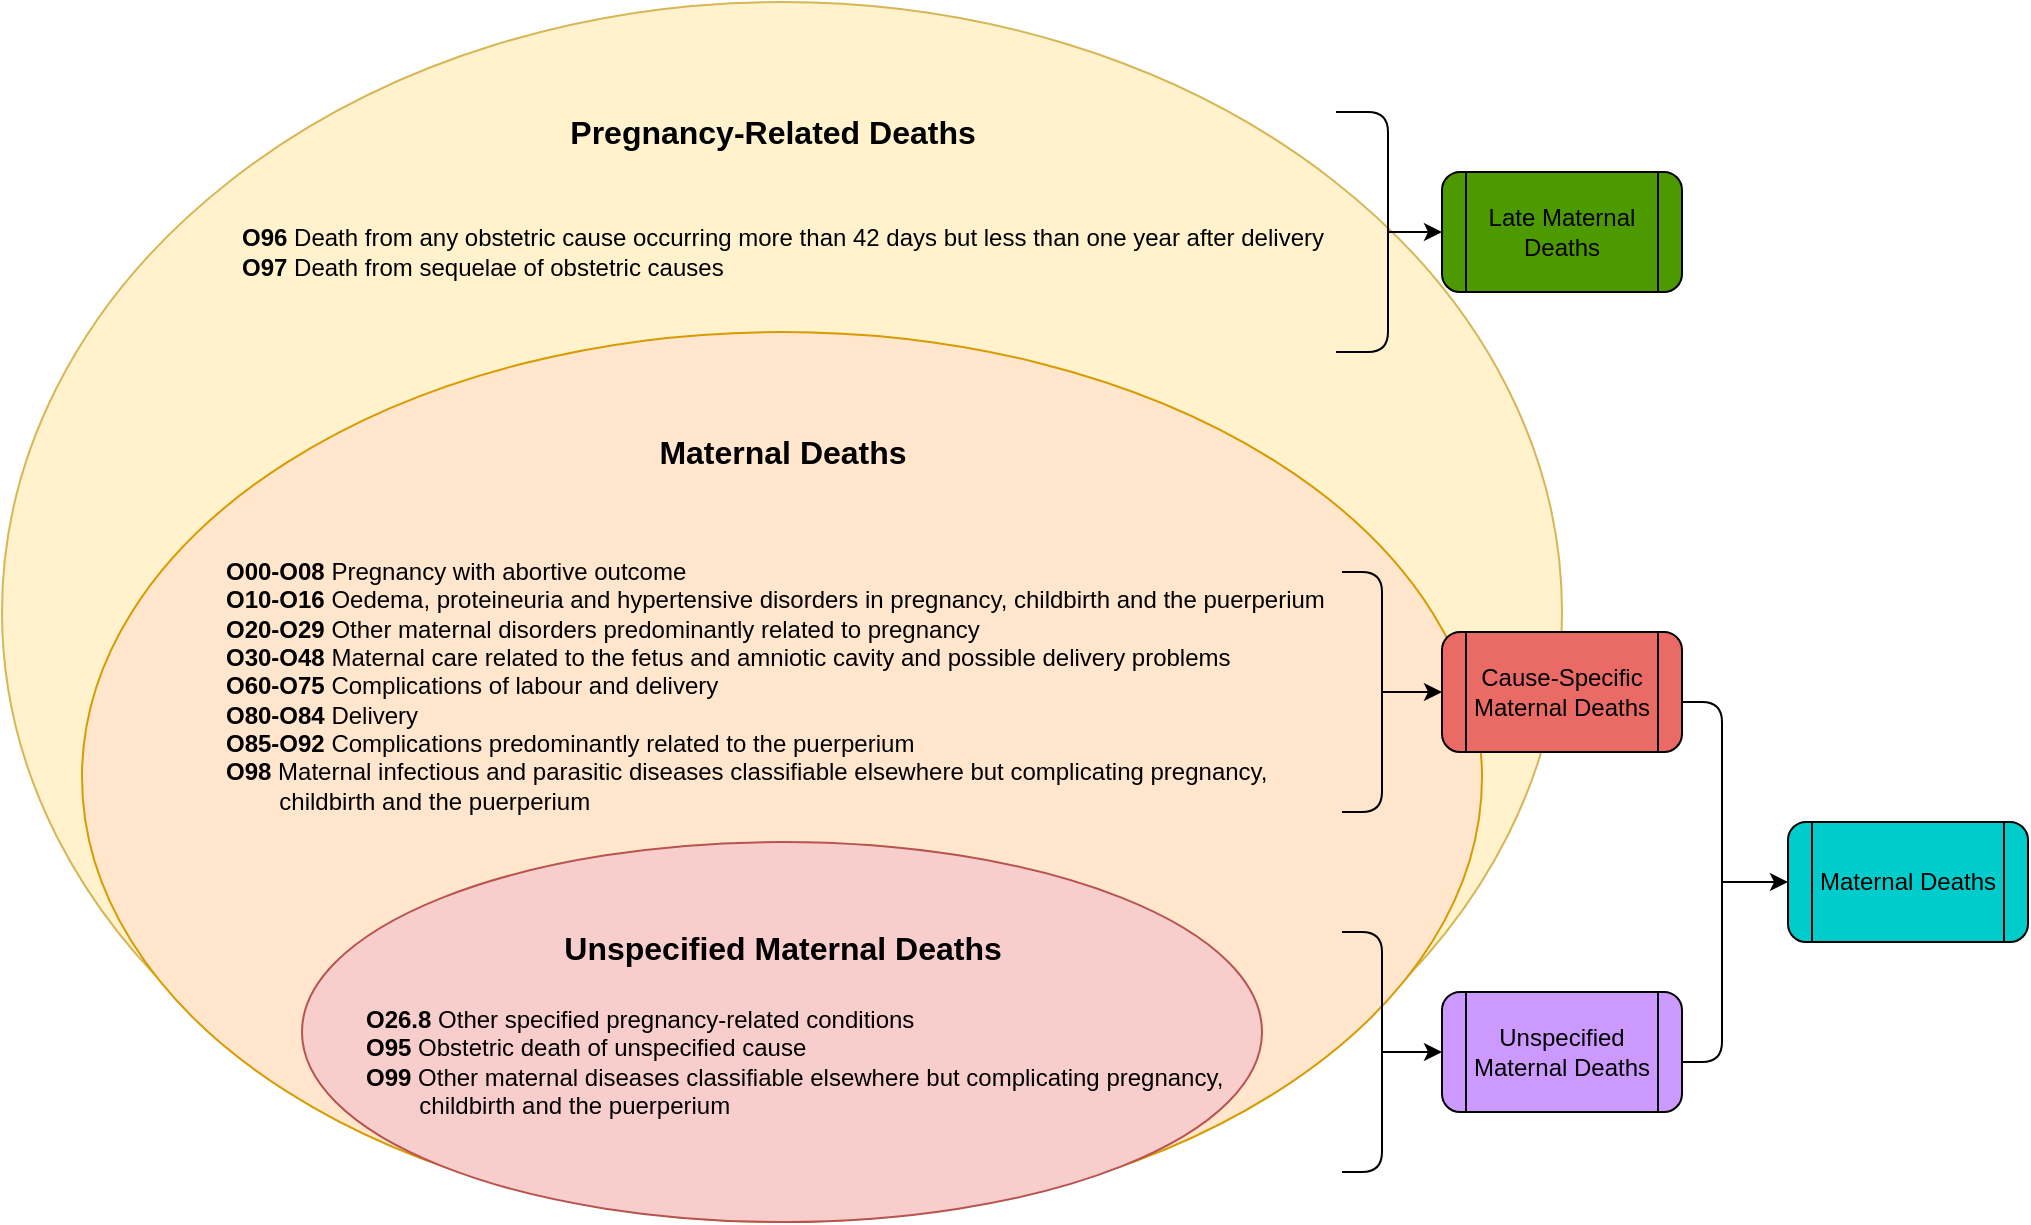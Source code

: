 <mxfile version="21.6.5" type="device">
  <diagram name="Page-1" id="_L1hR86C_RX8YBDcgZMw">
    <mxGraphModel dx="1829" dy="735" grid="1" gridSize="10" guides="1" tooltips="1" connect="1" arrows="1" fold="1" page="1" pageScale="1" pageWidth="827" pageHeight="1169" math="0" shadow="0">
      <root>
        <mxCell id="0" />
        <mxCell id="1" parent="0" />
        <mxCell id="9bFKJf7jt7tsK9c-KYOL-1" value="" style="ellipse;whiteSpace=wrap;html=1;fillColor=#fff2cc;strokeColor=#d6b656;" parent="1" vertex="1">
          <mxGeometry x="-803" y="150" width="780" height="610" as="geometry" />
        </mxCell>
        <mxCell id="_Ruu2yCZ05jIw62aEe82-5" value="&lt;b&gt;O96&lt;/b&gt; Death from any obstetric cause occurring more than&amp;nbsp;&lt;span style=&quot;background-color: initial;&quot;&gt;42 days&amp;nbsp;&lt;/span&gt;&lt;span style=&quot;background-color: initial; text-align: left;&quot;&gt;but less than one year after delivery&lt;br&gt;&lt;/span&gt;&lt;div style=&quot;text-align: left;&quot;&gt;&lt;span style=&quot;background-color: initial;&quot;&gt;&lt;b&gt;O97&lt;/b&gt; Death from sequelae of obstetric causes&lt;/span&gt;&lt;/div&gt;" style="text;html=1;align=center;verticalAlign=middle;resizable=0;points=[];autosize=1;strokeColor=none;fillColor=none;" parent="1" vertex="1">
          <mxGeometry x="-693" y="255" width="560" height="40" as="geometry" />
        </mxCell>
        <mxCell id="9bFKJf7jt7tsK9c-KYOL-2" value="&lt;b&gt;&lt;font style=&quot;font-size: 16px;&quot;&gt;Pregnancy-Related Deaths&lt;/font&gt;&lt;/b&gt;" style="text;html=1;align=center;verticalAlign=middle;resizable=0;points=[];autosize=1;strokeColor=none;fillColor=none;" parent="1" vertex="1">
          <mxGeometry x="-533" y="200" width="230" height="30" as="geometry" />
        </mxCell>
        <mxCell id="9bFKJf7jt7tsK9c-KYOL-3" value="" style="ellipse;whiteSpace=wrap;html=1;fillColor=#ffe6cc;strokeColor=#d79b00;" parent="1" vertex="1">
          <mxGeometry x="-763" y="315" width="700" height="445" as="geometry" />
        </mxCell>
        <mxCell id="_Ruu2yCZ05jIw62aEe82-6" value="&lt;b&gt;O00-O08&lt;/b&gt; Pregnancy with abortive outcome&lt;br&gt;&lt;b&gt;O10-O16&lt;/b&gt; Oedema, proteineuria and hypertensive disorders in pregnancy, childbirth and the puerperium&lt;br&gt;&lt;b&gt;O20-O29 &lt;/b&gt;Other maternal disorders predominantly related to pregnancy&amp;nbsp;&lt;br&gt;&lt;b&gt;O30-O48&lt;/b&gt; Maternal care related to the fetus and amniotic cavity and possible delivery problems&lt;br&gt;&lt;b&gt;O60-O75&lt;/b&gt; Complications of labour and delivery&lt;br&gt;&lt;b&gt;O80-O84&lt;/b&gt; Delivery&lt;br&gt;&lt;b&gt;O85-O92 &lt;/b&gt;Complications predominantly related to the puerperium&lt;br&gt;&lt;b&gt;O98&lt;/b&gt; Maternal infectious and parasitic diseases classifiable elsewhere but complicating pregnancy,&amp;nbsp;&lt;br&gt;&lt;span style=&quot;white-space: pre;&quot;&gt;&#x9;&lt;/span&gt;childbirth and the puerperium" style="text;html=1;align=left;verticalAlign=middle;resizable=0;points=[];autosize=1;strokeColor=none;fillColor=none;" parent="1" vertex="1">
          <mxGeometry x="-693" y="422" width="570" height="140" as="geometry" />
        </mxCell>
        <mxCell id="9bFKJf7jt7tsK9c-KYOL-5" value="" style="ellipse;whiteSpace=wrap;html=1;fillColor=#f8cecc;strokeColor=#b85450;" parent="1" vertex="1">
          <mxGeometry x="-653" y="570" width="480" height="190" as="geometry" />
        </mxCell>
        <mxCell id="9bFKJf7jt7tsK9c-KYOL-4" value="&lt;b&gt;&lt;font style=&quot;font-size: 16px;&quot;&gt;Maternal Deaths&lt;/font&gt;&lt;/b&gt;" style="text;html=1;align=center;verticalAlign=middle;resizable=0;points=[];autosize=1;strokeColor=none;fillColor=none;" parent="1" vertex="1">
          <mxGeometry x="-488" y="360" width="150" height="30" as="geometry" />
        </mxCell>
        <mxCell id="_Ruu2yCZ05jIw62aEe82-8" value="&lt;b&gt;O26.8 &lt;/b&gt;Other specified pregnancy-related conditions&lt;br&gt;&lt;div style=&quot;&quot;&gt;&lt;b style=&quot;border-color: var(--border-color);&quot;&gt;O95&amp;nbsp;&lt;/b&gt;Obstetric death of unspecified cause&lt;br style=&quot;border-color: var(--border-color);&quot;&gt;&lt;/div&gt;&lt;div style=&quot;&quot;&gt;&lt;b&gt;O99&lt;/b&gt; Other maternal diseases classifiable elsewhere but complicating pregnancy,&amp;nbsp;&lt;/div&gt;&lt;div style=&quot;&quot;&gt;&lt;span style=&quot;background-color: initial;&quot;&gt;&lt;span style=&quot;&quot;&gt;&lt;span style=&quot;white-space: pre;&quot;&gt;&amp;nbsp;&amp;nbsp;&amp;nbsp;&amp;nbsp;    &lt;/span&gt;&lt;/span&gt;childbirth and the&amp;nbsp;&lt;/span&gt;&lt;span style=&quot;background-color: initial;&quot;&gt;puerperium&lt;/span&gt;&lt;/div&gt;" style="text;html=1;align=left;verticalAlign=middle;resizable=0;points=[];autosize=1;strokeColor=none;fillColor=none;" parent="1" vertex="1">
          <mxGeometry x="-623" y="645" width="460" height="70" as="geometry" />
        </mxCell>
        <mxCell id="9bFKJf7jt7tsK9c-KYOL-6" value="&lt;span style=&quot;font-size: 16px;&quot;&gt;&lt;b&gt;Unspecified Maternal Deaths&lt;/b&gt;&lt;/span&gt;" style="text;html=1;align=center;verticalAlign=middle;resizable=0;points=[];autosize=1;strokeColor=none;fillColor=none;" parent="1" vertex="1">
          <mxGeometry x="-533" y="608" width="240" height="30" as="geometry" />
        </mxCell>
        <mxCell id="mP0duVOM92CfklTS1lpr-3" value="" style="edgeStyle=orthogonalEdgeStyle;rounded=0;orthogonalLoop=1;jettySize=auto;html=1;" parent="1" source="mP0duVOM92CfklTS1lpr-1" target="mP0duVOM92CfklTS1lpr-2" edge="1">
          <mxGeometry relative="1" as="geometry" />
        </mxCell>
        <mxCell id="mP0duVOM92CfklTS1lpr-1" value="" style="shape=curlyBracket;whiteSpace=wrap;html=1;rounded=1;flipH=1;labelPosition=right;verticalLabelPosition=middle;align=left;verticalAlign=middle;size=0;" parent="1" vertex="1">
          <mxGeometry x="-136" y="205" width="26" height="120" as="geometry" />
        </mxCell>
        <mxCell id="mP0duVOM92CfklTS1lpr-2" value="Late Maternal Deaths" style="shape=process;whiteSpace=wrap;html=1;backgroundOutline=1;align=center;rounded=1;fillColor=#4D9900;strokeColor=#000000;" parent="1" vertex="1">
          <mxGeometry x="-83" y="235" width="120" height="60" as="geometry" />
        </mxCell>
        <mxCell id="mP0duVOM92CfklTS1lpr-7" value="" style="edgeStyle=orthogonalEdgeStyle;rounded=0;orthogonalLoop=1;jettySize=auto;html=1;" parent="1" source="mP0duVOM92CfklTS1lpr-4" target="mP0duVOM92CfklTS1lpr-5" edge="1">
          <mxGeometry relative="1" as="geometry" />
        </mxCell>
        <mxCell id="mP0duVOM92CfklTS1lpr-4" value="" style="shape=curlyBracket;whiteSpace=wrap;html=1;rounded=1;flipH=1;labelPosition=right;verticalLabelPosition=middle;align=left;verticalAlign=middle;size=0;" parent="1" vertex="1">
          <mxGeometry x="-133" y="435" width="20" height="120" as="geometry" />
        </mxCell>
        <mxCell id="mP0duVOM92CfklTS1lpr-5" value="Cause-Specific Maternal Deaths" style="shape=process;whiteSpace=wrap;html=1;backgroundOutline=1;align=center;rounded=1;fillColor=#EA6B66;strokeColor=#000000;" parent="1" vertex="1">
          <mxGeometry x="-83" y="465" width="120" height="60" as="geometry" />
        </mxCell>
        <mxCell id="mP0duVOM92CfklTS1lpr-10" value="" style="edgeStyle=orthogonalEdgeStyle;rounded=0;orthogonalLoop=1;jettySize=auto;html=1;" parent="1" source="mP0duVOM92CfklTS1lpr-8" target="mP0duVOM92CfklTS1lpr-9" edge="1">
          <mxGeometry relative="1" as="geometry" />
        </mxCell>
        <mxCell id="mP0duVOM92CfklTS1lpr-8" value="" style="shape=curlyBracket;whiteSpace=wrap;html=1;rounded=1;flipH=1;labelPosition=right;verticalLabelPosition=middle;align=left;verticalAlign=middle;size=0;" parent="1" vertex="1">
          <mxGeometry x="-133" y="615" width="20" height="120" as="geometry" />
        </mxCell>
        <mxCell id="mP0duVOM92CfklTS1lpr-9" value="Unspecified Maternal Deaths" style="shape=process;whiteSpace=wrap;html=1;backgroundOutline=1;align=center;rounded=1;fillColor=#CC99FF;strokeColor=#000000;" parent="1" vertex="1">
          <mxGeometry x="-83" y="645" width="120" height="60" as="geometry" />
        </mxCell>
        <mxCell id="mP0duVOM92CfklTS1lpr-12" value="Maternal Deaths" style="shape=process;whiteSpace=wrap;html=1;backgroundOutline=1;align=center;rounded=1;fillColor=#00CCCC;strokeColor=#000000;" parent="1" vertex="1">
          <mxGeometry x="90" y="560" width="120" height="60" as="geometry" />
        </mxCell>
        <mxCell id="mP0duVOM92CfklTS1lpr-14" value="" style="edgeStyle=orthogonalEdgeStyle;rounded=0;orthogonalLoop=1;jettySize=auto;html=1;" parent="1" source="mP0duVOM92CfklTS1lpr-13" target="mP0duVOM92CfklTS1lpr-12" edge="1">
          <mxGeometry relative="1" as="geometry" />
        </mxCell>
        <mxCell id="mP0duVOM92CfklTS1lpr-13" value="" style="shape=curlyBracket;whiteSpace=wrap;html=1;rounded=1;flipH=1;labelPosition=right;verticalLabelPosition=middle;align=left;verticalAlign=middle;size=0;" parent="1" vertex="1">
          <mxGeometry x="37" y="500" width="20" height="180" as="geometry" />
        </mxCell>
      </root>
    </mxGraphModel>
  </diagram>
</mxfile>
